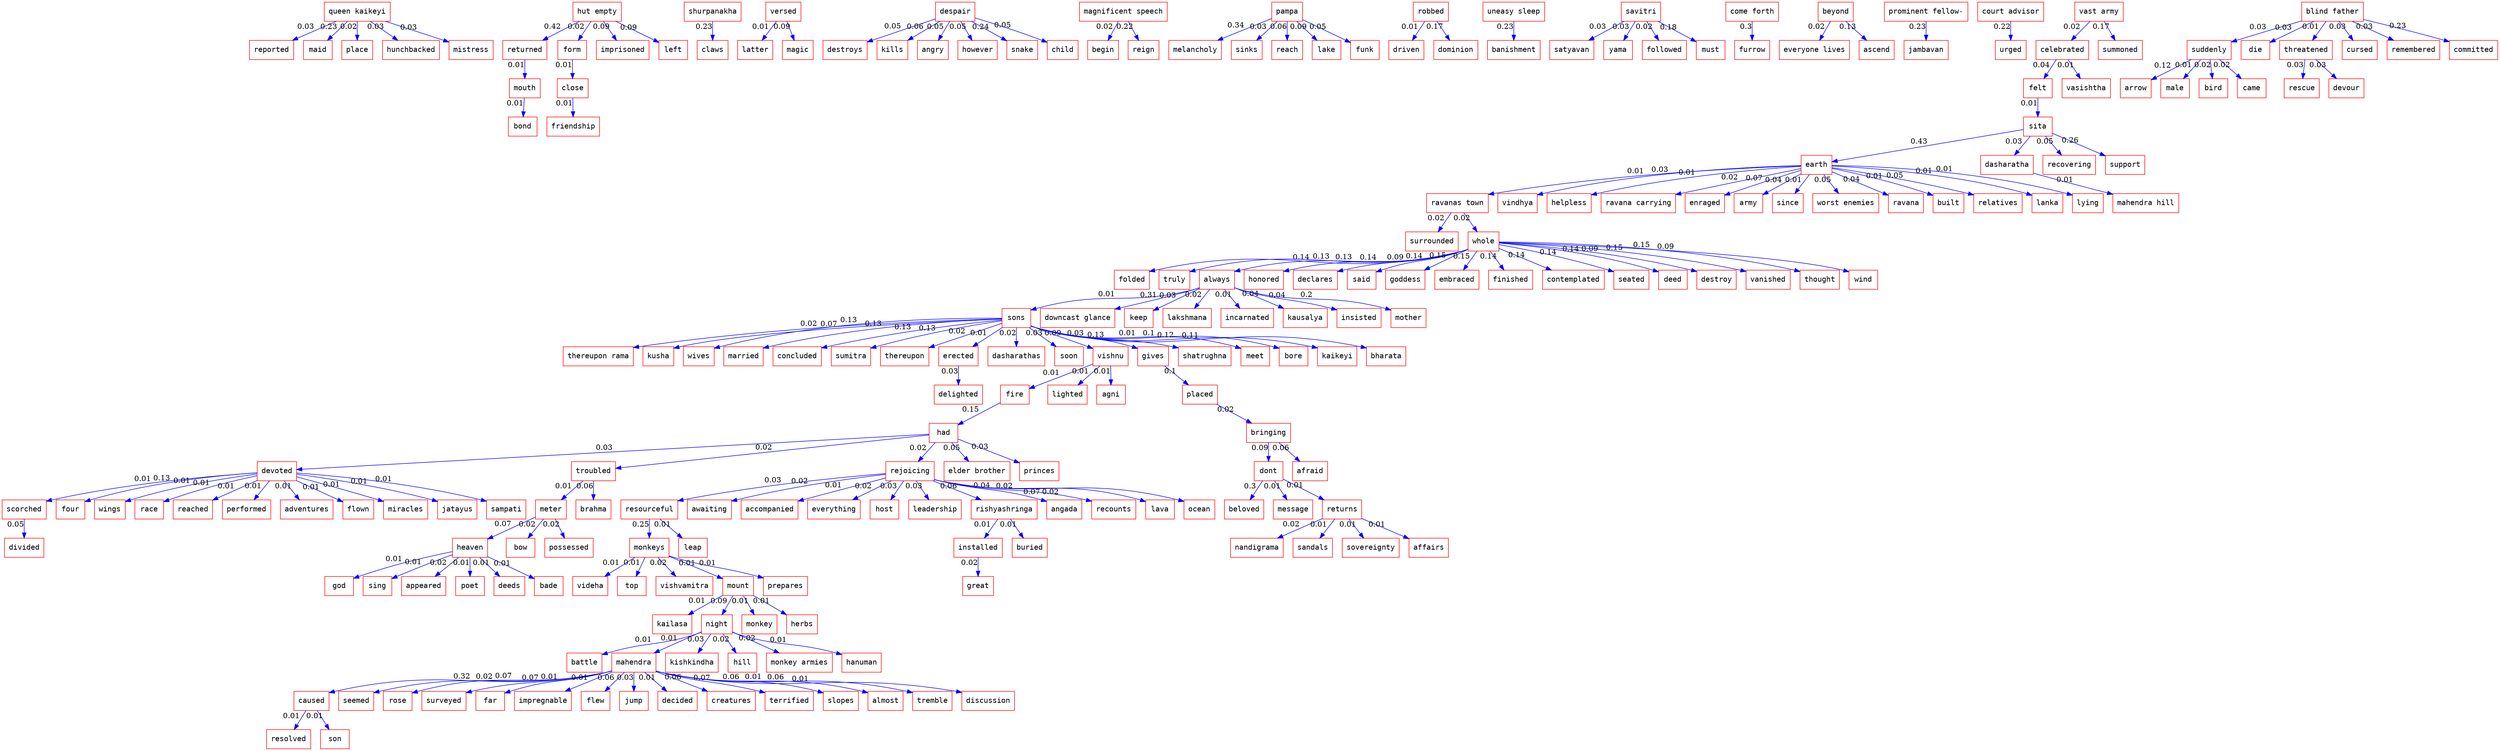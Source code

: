 strict digraph  {
	"queen kaikeyi"	 [color=red,
		fontname=courier,
		shape=box];
	reported	 [color=red,
		fontname=courier,
		shape=box];
	"queen kaikeyi" -> reported	 [color=blue,
		xlabel=0.03];
	maid	 [color=red,
		fontname=courier,
		shape=box];
	"queen kaikeyi" -> maid	 [color=blue,
		xlabel=0.23];
	place	 [color=red,
		fontname=courier,
		shape=box];
	"queen kaikeyi" -> place	 [color=blue,
		xlabel=0.02];
	hunchbacked	 [color=red,
		fontname=courier,
		shape=box];
	"queen kaikeyi" -> hunchbacked	 [color=blue,
		xlabel=0.03];
	mistress	 [color=red,
		fontname=courier,
		shape=box];
	"queen kaikeyi" -> mistress	 [color=blue,
		xlabel=0.03];
	"hut empty"	 [color=red,
		fontname=courier,
		shape=box];
	returned	 [color=red,
		fontname=courier,
		shape=box];
	"hut empty" -> returned	 [color=blue,
		xlabel=0.42];
	form	 [color=red,
		fontname=courier,
		shape=box];
	"hut empty" -> form	 [color=blue,
		xlabel=0.02];
	imprisoned	 [color=red,
		fontname=courier,
		shape=box];
	"hut empty" -> imprisoned	 [color=blue,
		xlabel=0.09];
	left	 [color=red,
		fontname=courier,
		shape=box];
	"hut empty" -> left	 [color=blue,
		xlabel=0.09];
	mouth	 [color=red,
		fontname=courier,
		shape=box];
	returned -> mouth	 [color=blue,
		xlabel=0.01];
	close	 [color=red,
		fontname=courier,
		shape=box];
	form -> close	 [color=blue,
		xlabel=0.01];
	bond	 [color=red,
		fontname=courier,
		shape=box];
	mouth -> bond	 [color=blue,
		xlabel=0.01];
	friendship	 [color=red,
		fontname=courier,
		shape=box];
	close -> friendship	 [color=blue,
		xlabel=0.01];
	shurpanakha	 [color=red,
		fontname=courier,
		shape=box];
	claws	 [color=red,
		fontname=courier,
		shape=box];
	shurpanakha -> claws	 [color=blue,
		xlabel=0.23];
	versed	 [color=red,
		fontname=courier,
		shape=box];
	latter	 [color=red,
		fontname=courier,
		shape=box];
	versed -> latter	 [color=blue,
		xlabel=0.01];
	magic	 [color=red,
		fontname=courier,
		shape=box];
	versed -> magic	 [color=blue,
		xlabel=0.09];
	despair	 [color=red,
		fontname=courier,
		shape=box];
	destroys	 [color=red,
		fontname=courier,
		shape=box];
	despair -> destroys	 [color=blue,
		xlabel=0.05];
	kills	 [color=red,
		fontname=courier,
		shape=box];
	despair -> kills	 [color=blue,
		xlabel=0.06];
	angry	 [color=red,
		fontname=courier,
		shape=box];
	despair -> angry	 [color=blue,
		xlabel=0.05];
	however	 [color=red,
		fontname=courier,
		shape=box];
	despair -> however	 [color=blue,
		xlabel=0.05];
	snake	 [color=red,
		fontname=courier,
		shape=box];
	despair -> snake	 [color=blue,
		xlabel=0.24];
	child	 [color=red,
		fontname=courier,
		shape=box];
	despair -> child	 [color=blue,
		xlabel=0.05];
	"magnificent speech"	 [color=red,
		fontname=courier,
		shape=box];
	begin	 [color=red,
		fontname=courier,
		shape=box];
	"magnificent speech" -> begin	 [color=blue,
		xlabel=0.02];
	reign	 [color=red,
		fontname=courier,
		shape=box];
	"magnificent speech" -> reign	 [color=blue,
		xlabel=0.22];
	pampa	 [color=red,
		fontname=courier,
		shape=box];
	melancholy	 [color=red,
		fontname=courier,
		shape=box];
	pampa -> melancholy	 [color=blue,
		xlabel=0.34];
	sinks	 [color=red,
		fontname=courier,
		shape=box];
	pampa -> sinks	 [color=blue,
		xlabel=0.03];
	reach	 [color=red,
		fontname=courier,
		shape=box];
	pampa -> reach	 [color=blue,
		xlabel=0.06];
	lake	 [color=red,
		fontname=courier,
		shape=box];
	pampa -> lake	 [color=blue,
		xlabel=0.09];
	funk	 [color=red,
		fontname=courier,
		shape=box];
	pampa -> funk	 [color=blue,
		xlabel=0.05];
	robbed	 [color=red,
		fontname=courier,
		shape=box];
	driven	 [color=red,
		fontname=courier,
		shape=box];
	robbed -> driven	 [color=blue,
		xlabel=0.01];
	dominion	 [color=red,
		fontname=courier,
		shape=box];
	robbed -> dominion	 [color=blue,
		xlabel=0.17];
	"uneasy sleep"	 [color=red,
		fontname=courier,
		shape=box];
	banishment	 [color=red,
		fontname=courier,
		shape=box];
	"uneasy sleep" -> banishment	 [color=blue,
		xlabel=0.23];
	savitri	 [color=red,
		fontname=courier,
		shape=box];
	satyavan	 [color=red,
		fontname=courier,
		shape=box];
	savitri -> satyavan	 [color=blue,
		xlabel=0.03];
	yama	 [color=red,
		fontname=courier,
		shape=box];
	savitri -> yama	 [color=blue,
		xlabel=0.03];
	followed	 [color=red,
		fontname=courier,
		shape=box];
	savitri -> followed	 [color=blue,
		xlabel=0.02];
	must	 [color=red,
		fontname=courier,
		shape=box];
	savitri -> must	 [color=blue,
		xlabel=0.18];
	"come forth"	 [color=red,
		fontname=courier,
		shape=box];
	furrow	 [color=red,
		fontname=courier,
		shape=box];
	"come forth" -> furrow	 [color=blue,
		xlabel=0.3];
	beyond	 [color=red,
		fontname=courier,
		shape=box];
	"everyone lives"	 [color=red,
		fontname=courier,
		shape=box];
	beyond -> "everyone lives"	 [color=blue,
		xlabel=0.02];
	ascend	 [color=red,
		fontname=courier,
		shape=box];
	beyond -> ascend	 [color=blue,
		xlabel=0.13];
	"prominent fellow-"	 [color=red,
		fontname=courier,
		shape=box];
	jambavan	 [color=red,
		fontname=courier,
		shape=box];
	"prominent fellow-" -> jambavan	 [color=blue,
		xlabel=0.23];
	"court advisor"	 [color=red,
		fontname=courier,
		shape=box];
	urged	 [color=red,
		fontname=courier,
		shape=box];
	"court advisor" -> urged	 [color=blue,
		xlabel=0.22];
	"vast army"	 [color=red,
		fontname=courier,
		shape=box];
	celebrated	 [color=red,
		fontname=courier,
		shape=box];
	"vast army" -> celebrated	 [color=blue,
		xlabel=0.02];
	summoned	 [color=red,
		fontname=courier,
		shape=box];
	"vast army" -> summoned	 [color=blue,
		xlabel=0.17];
	felt	 [color=red,
		fontname=courier,
		shape=box];
	celebrated -> felt	 [color=blue,
		xlabel=0.04];
	vasishtha	 [color=red,
		fontname=courier,
		shape=box];
	celebrated -> vasishtha	 [color=blue,
		xlabel=0.01];
	sita	 [color=red,
		fontname=courier,
		shape=box];
	felt -> sita	 [color=blue,
		xlabel=0.01];
	earth	 [color=red,
		fontname=courier,
		shape=box];
	sita -> earth	 [color=blue,
		xlabel=0.43];
	dasharatha	 [color=red,
		fontname=courier,
		shape=box];
	sita -> dasharatha	 [color=blue,
		xlabel=0.03];
	recovering	 [color=red,
		fontname=courier,
		shape=box];
	sita -> recovering	 [color=blue,
		xlabel=0.05];
	support	 [color=red,
		fontname=courier,
		shape=box];
	sita -> support	 [color=blue,
		xlabel=0.26];
	"ravanas town"	 [color=red,
		fontname=courier,
		shape=box];
	earth -> "ravanas town"	 [color=blue,
		xlabel=0.01];
	vindhya	 [color=red,
		fontname=courier,
		shape=box];
	earth -> vindhya	 [color=blue,
		xlabel=0.03];
	helpless	 [color=red,
		fontname=courier,
		shape=box];
	earth -> helpless	 [color=blue,
		xlabel=0.01];
	"ravana carrying"	 [color=red,
		fontname=courier,
		shape=box];
	earth -> "ravana carrying"	 [color=blue,
		xlabel=0.02];
	enraged	 [color=red,
		fontname=courier,
		shape=box];
	earth -> enraged	 [color=blue,
		xlabel=0.07];
	army	 [color=red,
		fontname=courier,
		shape=box];
	earth -> army	 [color=blue,
		xlabel=0.04];
	since	 [color=red,
		fontname=courier,
		shape=box];
	earth -> since	 [color=blue,
		xlabel=0.01];
	"worst enemies"	 [color=red,
		fontname=courier,
		shape=box];
	earth -> "worst enemies"	 [color=blue,
		xlabel=0.05];
	ravana	 [color=red,
		fontname=courier,
		shape=box];
	earth -> ravana	 [color=blue,
		xlabel=0.04];
	built	 [color=red,
		fontname=courier,
		shape=box];
	earth -> built	 [color=blue,
		xlabel=0.01];
	relatives	 [color=red,
		fontname=courier,
		shape=box];
	earth -> relatives	 [color=blue,
		xlabel=0.05];
	lanka	 [color=red,
		fontname=courier,
		shape=box];
	earth -> lanka	 [color=blue,
		xlabel=0.01];
	lying	 [color=red,
		fontname=courier,
		shape=box];
	earth -> lying	 [color=blue,
		xlabel=0.01];
	"mahendra hill"	 [color=red,
		fontname=courier,
		shape=box];
	dasharatha -> "mahendra hill"	 [color=blue,
		xlabel=0.01];
	surrounded	 [color=red,
		fontname=courier,
		shape=box];
	"ravanas town" -> surrounded	 [color=blue,
		xlabel=0.02];
	whole	 [color=red,
		fontname=courier,
		shape=box];
	"ravanas town" -> whole	 [color=blue,
		xlabel=0.02];
	folded	 [color=red,
		fontname=courier,
		shape=box];
	whole -> folded	 [color=blue,
		xlabel=0.14];
	truly	 [color=red,
		fontname=courier,
		shape=box];
	whole -> truly	 [color=blue,
		xlabel=0.13];
	always	 [color=red,
		fontname=courier,
		shape=box];
	whole -> always	 [color=blue,
		xlabel=0.13];
	honored	 [color=red,
		fontname=courier,
		shape=box];
	whole -> honored	 [color=blue,
		xlabel=0.14];
	declares	 [color=red,
		fontname=courier,
		shape=box];
	whole -> declares	 [color=blue,
		xlabel=0.09];
	said	 [color=red,
		fontname=courier,
		shape=box];
	whole -> said	 [color=blue,
		xlabel=0.14];
	goddess	 [color=red,
		fontname=courier,
		shape=box];
	whole -> goddess	 [color=blue,
		xlabel=0.15];
	embraced	 [color=red,
		fontname=courier,
		shape=box];
	whole -> embraced	 [color=blue,
		xlabel=0.15];
	finished	 [color=red,
		fontname=courier,
		shape=box];
	whole -> finished	 [color=blue,
		xlabel=0.14];
	contemplated	 [color=red,
		fontname=courier,
		shape=box];
	whole -> contemplated	 [color=blue,
		xlabel=0.14];
	seated	 [color=red,
		fontname=courier,
		shape=box];
	whole -> seated	 [color=blue,
		xlabel=0.14];
	deed	 [color=red,
		fontname=courier,
		shape=box];
	whole -> deed	 [color=blue,
		xlabel=0.14];
	destroy	 [color=red,
		fontname=courier,
		shape=box];
	whole -> destroy	 [color=blue,
		xlabel=0.09];
	vanished	 [color=red,
		fontname=courier,
		shape=box];
	whole -> vanished	 [color=blue,
		xlabel=0.15];
	thought	 [color=red,
		fontname=courier,
		shape=box];
	whole -> thought	 [color=blue,
		xlabel=0.15];
	wind	 [color=red,
		fontname=courier,
		shape=box];
	whole -> wind	 [color=blue,
		xlabel=0.09];
	sons	 [color=red,
		fontname=courier,
		shape=box];
	always -> sons	 [color=blue,
		xlabel=0.01];
	"downcast glance"	 [color=red,
		fontname=courier,
		shape=box];
	always -> "downcast glance"	 [color=blue,
		xlabel=0.31];
	keep	 [color=red,
		fontname=courier,
		shape=box];
	always -> keep	 [color=blue,
		xlabel=0.03];
	lakshmana	 [color=red,
		fontname=courier,
		shape=box];
	always -> lakshmana	 [color=blue,
		xlabel=0.02];
	incarnated	 [color=red,
		fontname=courier,
		shape=box];
	always -> incarnated	 [color=blue,
		xlabel=0.01];
	kausalya	 [color=red,
		fontname=courier,
		shape=box];
	always -> kausalya	 [color=blue,
		xlabel=0.04];
	insisted	 [color=red,
		fontname=courier,
		shape=box];
	always -> insisted	 [color=blue,
		xlabel=0.04];
	mother	 [color=red,
		fontname=courier,
		shape=box];
	always -> mother	 [color=blue,
		xlabel=0.2];
	"thereupon rama"	 [color=red,
		fontname=courier,
		shape=box];
	sons -> "thereupon rama"	 [color=blue,
		xlabel=0.02];
	kusha	 [color=red,
		fontname=courier,
		shape=box];
	sons -> kusha	 [color=blue,
		xlabel=0.07];
	wives	 [color=red,
		fontname=courier,
		shape=box];
	sons -> wives	 [color=blue,
		xlabel=0.13];
	married	 [color=red,
		fontname=courier,
		shape=box];
	sons -> married	 [color=blue,
		xlabel=0.13];
	concluded	 [color=red,
		fontname=courier,
		shape=box];
	sons -> concluded	 [color=blue,
		xlabel=0.13];
	sumitra	 [color=red,
		fontname=courier,
		shape=box];
	sons -> sumitra	 [color=blue,
		xlabel=0.13];
	thereupon	 [color=red,
		fontname=courier,
		shape=box];
	sons -> thereupon	 [color=blue,
		xlabel=0.02];
	erected	 [color=red,
		fontname=courier,
		shape=box];
	sons -> erected	 [color=blue,
		xlabel=0.01];
	dasharathas	 [color=red,
		fontname=courier,
		shape=box];
	sons -> dasharathas	 [color=blue,
		xlabel=0.02];
	soon	 [color=red,
		fontname=courier,
		shape=box];
	sons -> soon	 [color=blue,
		xlabel=0.03];
	vishnu	 [color=red,
		fontname=courier,
		shape=box];
	sons -> vishnu	 [color=blue,
		xlabel=0.09];
	gives	 [color=red,
		fontname=courier,
		shape=box];
	sons -> gives	 [color=blue,
		xlabel=0.03];
	shatrughna	 [color=red,
		fontname=courier,
		shape=box];
	sons -> shatrughna	 [color=blue,
		xlabel=0.13];
	meet	 [color=red,
		fontname=courier,
		shape=box];
	sons -> meet	 [color=blue,
		xlabel=0.01];
	bore	 [color=red,
		fontname=courier,
		shape=box];
	sons -> bore	 [color=blue,
		xlabel=0.1];
	kaikeyi	 [color=red,
		fontname=courier,
		shape=box];
	sons -> kaikeyi	 [color=blue,
		xlabel=0.12];
	bharata	 [color=red,
		fontname=courier,
		shape=box];
	sons -> bharata	 [color=blue,
		xlabel=0.11];
	delighted	 [color=red,
		fontname=courier,
		shape=box];
	erected -> delighted	 [color=blue,
		xlabel=0.03];
	fire	 [color=red,
		fontname=courier,
		shape=box];
	vishnu -> fire	 [color=blue,
		xlabel=0.01];
	lighted	 [color=red,
		fontname=courier,
		shape=box];
	vishnu -> lighted	 [color=blue,
		xlabel=0.01];
	agni	 [color=red,
		fontname=courier,
		shape=box];
	vishnu -> agni	 [color=blue,
		xlabel=0.01];
	placed	 [color=red,
		fontname=courier,
		shape=box];
	gives -> placed	 [color=blue,
		xlabel=0.1];
	had	 [color=red,
		fontname=courier,
		shape=box];
	fire -> had	 [color=blue,
		xlabel=0.15];
	devoted	 [color=red,
		fontname=courier,
		shape=box];
	had -> devoted	 [color=blue,
		xlabel=0.03];
	troubled	 [color=red,
		fontname=courier,
		shape=box];
	had -> troubled	 [color=blue,
		xlabel=0.02];
	rejoicing	 [color=red,
		fontname=courier,
		shape=box];
	had -> rejoicing	 [color=blue,
		xlabel=0.02];
	"elder brother"	 [color=red,
		fontname=courier,
		shape=box];
	had -> "elder brother"	 [color=blue,
		xlabel=0.05];
	princes	 [color=red,
		fontname=courier,
		shape=box];
	had -> princes	 [color=blue,
		xlabel=0.03];
	scorched	 [color=red,
		fontname=courier,
		shape=box];
	devoted -> scorched	 [color=blue,
		xlabel=0.01];
	four	 [color=red,
		fontname=courier,
		shape=box];
	devoted -> four	 [color=blue,
		xlabel=0.13];
	wings	 [color=red,
		fontname=courier,
		shape=box];
	devoted -> wings	 [color=blue,
		xlabel=0.01];
	race	 [color=red,
		fontname=courier,
		shape=box];
	devoted -> race	 [color=blue,
		xlabel=0.01];
	reached	 [color=red,
		fontname=courier,
		shape=box];
	devoted -> reached	 [color=blue,
		xlabel=0.01];
	performed	 [color=red,
		fontname=courier,
		shape=box];
	devoted -> performed	 [color=blue,
		xlabel=0.01];
	adventures	 [color=red,
		fontname=courier,
		shape=box];
	devoted -> adventures	 [color=blue,
		xlabel=0.01];
	flown	 [color=red,
		fontname=courier,
		shape=box];
	devoted -> flown	 [color=blue,
		xlabel=0.01];
	miracles	 [color=red,
		fontname=courier,
		shape=box];
	devoted -> miracles	 [color=blue,
		xlabel=0.01];
	jatayus	 [color=red,
		fontname=courier,
		shape=box];
	devoted -> jatayus	 [color=blue,
		xlabel=0.01];
	sampati	 [color=red,
		fontname=courier,
		shape=box];
	devoted -> sampati	 [color=blue,
		xlabel=0.01];
	meter	 [color=red,
		fontname=courier,
		shape=box];
	troubled -> meter	 [color=blue,
		xlabel=0.01];
	brahma	 [color=red,
		fontname=courier,
		shape=box];
	troubled -> brahma	 [color=blue,
		xlabel=0.06];
	resourceful	 [color=red,
		fontname=courier,
		shape=box];
	rejoicing -> resourceful	 [color=blue,
		xlabel=0.03];
	awaiting	 [color=red,
		fontname=courier,
		shape=box];
	rejoicing -> awaiting	 [color=blue,
		xlabel=0.02];
	accompanied	 [color=red,
		fontname=courier,
		shape=box];
	rejoicing -> accompanied	 [color=blue,
		xlabel=0.01];
	everything	 [color=red,
		fontname=courier,
		shape=box];
	rejoicing -> everything	 [color=blue,
		xlabel=0.02];
	host	 [color=red,
		fontname=courier,
		shape=box];
	rejoicing -> host	 [color=blue,
		xlabel=0.03];
	leadership	 [color=red,
		fontname=courier,
		shape=box];
	rejoicing -> leadership	 [color=blue,
		xlabel=0.03];
	rishyashringa	 [color=red,
		fontname=courier,
		shape=box];
	rejoicing -> rishyashringa	 [color=blue,
		xlabel=0.06];
	angada	 [color=red,
		fontname=courier,
		shape=box];
	rejoicing -> angada	 [color=blue,
		xlabel=0.04];
	recounts	 [color=red,
		fontname=courier,
		shape=box];
	rejoicing -> recounts	 [color=blue,
		xlabel=0.02];
	lava	 [color=red,
		fontname=courier,
		shape=box];
	rejoicing -> lava	 [color=blue,
		xlabel=0.07];
	ocean	 [color=red,
		fontname=courier,
		shape=box];
	rejoicing -> ocean	 [color=blue,
		xlabel=0.02];
	divided	 [color=red,
		fontname=courier,
		shape=box];
	scorched -> divided	 [color=blue,
		xlabel=0.05];
	heaven	 [color=red,
		fontname=courier,
		shape=box];
	meter -> heaven	 [color=blue,
		xlabel=0.07];
	bow	 [color=red,
		fontname=courier,
		shape=box];
	meter -> bow	 [color=blue,
		xlabel=0.02];
	possessed	 [color=red,
		fontname=courier,
		shape=box];
	meter -> possessed	 [color=blue,
		xlabel=0.02];
	god	 [color=red,
		fontname=courier,
		shape=box];
	heaven -> god	 [color=blue,
		xlabel=0.01];
	sing	 [color=red,
		fontname=courier,
		shape=box];
	heaven -> sing	 [color=blue,
		xlabel=0.01];
	appeared	 [color=red,
		fontname=courier,
		shape=box];
	heaven -> appeared	 [color=blue,
		xlabel=0.02];
	poet	 [color=red,
		fontname=courier,
		shape=box];
	heaven -> poet	 [color=blue,
		xlabel=0.01];
	deeds	 [color=red,
		fontname=courier,
		shape=box];
	heaven -> deeds	 [color=blue,
		xlabel=0.01];
	bade	 [color=red,
		fontname=courier,
		shape=box];
	heaven -> bade	 [color=blue,
		xlabel=0.01];
	monkeys	 [color=red,
		fontname=courier,
		shape=box];
	resourceful -> monkeys	 [color=blue,
		xlabel=0.25];
	leap	 [color=red,
		fontname=courier,
		shape=box];
	resourceful -> leap	 [color=blue,
		xlabel=0.01];
	installed	 [color=red,
		fontname=courier,
		shape=box];
	rishyashringa -> installed	 [color=blue,
		xlabel=0.01];
	buried	 [color=red,
		fontname=courier,
		shape=box];
	rishyashringa -> buried	 [color=blue,
		xlabel=0.01];
	videha	 [color=red,
		fontname=courier,
		shape=box];
	monkeys -> videha	 [color=blue,
		xlabel=0.01];
	top	 [color=red,
		fontname=courier,
		shape=box];
	monkeys -> top	 [color=blue,
		xlabel=0.01];
	vishvamitra	 [color=red,
		fontname=courier,
		shape=box];
	monkeys -> vishvamitra	 [color=blue,
		xlabel=0.02];
	mount	 [color=red,
		fontname=courier,
		shape=box];
	monkeys -> mount	 [color=blue,
		xlabel=0.01];
	prepares	 [color=red,
		fontname=courier,
		shape=box];
	monkeys -> prepares	 [color=blue,
		xlabel=0.01];
	kailasa	 [color=red,
		fontname=courier,
		shape=box];
	mount -> kailasa	 [color=blue,
		xlabel=0.01];
	night	 [color=red,
		fontname=courier,
		shape=box];
	mount -> night	 [color=blue,
		xlabel=0.09];
	monkey	 [color=red,
		fontname=courier,
		shape=box];
	mount -> monkey	 [color=blue,
		xlabel=0.01];
	herbs	 [color=red,
		fontname=courier,
		shape=box];
	mount -> herbs	 [color=blue,
		xlabel=0.01];
	battle	 [color=red,
		fontname=courier,
		shape=box];
	night -> battle	 [color=blue,
		xlabel=0.01];
	mahendra	 [color=red,
		fontname=courier,
		shape=box];
	night -> mahendra	 [color=blue,
		xlabel=0.01];
	kishkindha	 [color=red,
		fontname=courier,
		shape=box];
	night -> kishkindha	 [color=blue,
		xlabel=0.03];
	hill	 [color=red,
		fontname=courier,
		shape=box];
	night -> hill	 [color=blue,
		xlabel=0.02];
	"monkey armies"	 [color=red,
		fontname=courier,
		shape=box];
	night -> "monkey armies"	 [color=blue,
		xlabel=0.02];
	hanuman	 [color=red,
		fontname=courier,
		shape=box];
	night -> hanuman	 [color=blue,
		xlabel=0.01];
	caused	 [color=red,
		fontname=courier,
		shape=box];
	mahendra -> caused	 [color=blue,
		xlabel=0.32];
	seemed	 [color=red,
		fontname=courier,
		shape=box];
	mahendra -> seemed	 [color=blue,
		xlabel=0.02];
	rose	 [color=red,
		fontname=courier,
		shape=box];
	mahendra -> rose	 [color=blue,
		xlabel=0.07];
	surveyed	 [color=red,
		fontname=courier,
		shape=box];
	mahendra -> surveyed	 [color=blue,
		xlabel=0.07];
	far	 [color=red,
		fontname=courier,
		shape=box];
	mahendra -> far	 [color=blue,
		xlabel=0.01];
	impregnable	 [color=red,
		fontname=courier,
		shape=box];
	mahendra -> impregnable	 [color=blue,
		xlabel=0.01];
	flew	 [color=red,
		fontname=courier,
		shape=box];
	mahendra -> flew	 [color=blue,
		xlabel=0.06];
	jump	 [color=red,
		fontname=courier,
		shape=box];
	mahendra -> jump	 [color=blue,
		xlabel=0.03];
	decided	 [color=red,
		fontname=courier,
		shape=box];
	mahendra -> decided	 [color=blue,
		xlabel=0.01];
	creatures	 [color=red,
		fontname=courier,
		shape=box];
	mahendra -> creatures	 [color=blue,
		xlabel=0.06];
	terrified	 [color=red,
		fontname=courier,
		shape=box];
	mahendra -> terrified	 [color=blue,
		xlabel=0.07];
	slopes	 [color=red,
		fontname=courier,
		shape=box];
	mahendra -> slopes	 [color=blue,
		xlabel=0.06];
	almost	 [color=red,
		fontname=courier,
		shape=box];
	mahendra -> almost	 [color=blue,
		xlabel=0.01];
	tremble	 [color=red,
		fontname=courier,
		shape=box];
	mahendra -> tremble	 [color=blue,
		xlabel=0.06];
	discussion	 [color=red,
		fontname=courier,
		shape=box];
	mahendra -> discussion	 [color=blue,
		xlabel=0.01];
	resolved	 [color=red,
		fontname=courier,
		shape=box];
	caused -> resolved	 [color=blue,
		xlabel=0.01];
	son	 [color=red,
		fontname=courier,
		shape=box];
	caused -> son	 [color=blue,
		xlabel=0.01];
	great	 [color=red,
		fontname=courier,
		shape=box];
	installed -> great	 [color=blue,
		xlabel=0.02];
	bringing	 [color=red,
		fontname=courier,
		shape=box];
	placed -> bringing	 [color=blue,
		xlabel=0.02];
	dont	 [color=red,
		fontname=courier,
		shape=box];
	bringing -> dont	 [color=blue,
		xlabel=0.09];
	afraid	 [color=red,
		fontname=courier,
		shape=box];
	bringing -> afraid	 [color=blue,
		xlabel=0.06];
	beloved	 [color=red,
		fontname=courier,
		shape=box];
	dont -> beloved	 [color=blue,
		xlabel=0.3];
	message	 [color=red,
		fontname=courier,
		shape=box];
	dont -> message	 [color=blue,
		xlabel=0.01];
	returns	 [color=red,
		fontname=courier,
		shape=box];
	dont -> returns	 [color=blue,
		xlabel=0.01];
	nandigrama	 [color=red,
		fontname=courier,
		shape=box];
	returns -> nandigrama	 [color=blue,
		xlabel=0.02];
	sandals	 [color=red,
		fontname=courier,
		shape=box];
	returns -> sandals	 [color=blue,
		xlabel=0.01];
	sovereignty	 [color=red,
		fontname=courier,
		shape=box];
	returns -> sovereignty	 [color=blue,
		xlabel=0.01];
	affairs	 [color=red,
		fontname=courier,
		shape=box];
	returns -> affairs	 [color=blue,
		xlabel=0.01];
	"blind father"	 [color=red,
		fontname=courier,
		shape=box];
	suddenly	 [color=red,
		fontname=courier,
		shape=box];
	"blind father" -> suddenly	 [color=blue,
		xlabel=0.03];
	die	 [color=red,
		fontname=courier,
		shape=box];
	"blind father" -> die	 [color=blue,
		xlabel=0.03];
	threatened	 [color=red,
		fontname=courier,
		shape=box];
	"blind father" -> threatened	 [color=blue,
		xlabel=0.01];
	cursed	 [color=red,
		fontname=courier,
		shape=box];
	"blind father" -> cursed	 [color=blue,
		xlabel=0.03];
	remembered	 [color=red,
		fontname=courier,
		shape=box];
	"blind father" -> remembered	 [color=blue,
		xlabel=0.03];
	committed	 [color=red,
		fontname=courier,
		shape=box];
	"blind father" -> committed	 [color=blue,
		xlabel=0.23];
	arrow	 [color=red,
		fontname=courier,
		shape=box];
	suddenly -> arrow	 [color=blue,
		xlabel=0.12];
	male	 [color=red,
		fontname=courier,
		shape=box];
	suddenly -> male	 [color=blue,
		xlabel=0.01];
	bird	 [color=red,
		fontname=courier,
		shape=box];
	suddenly -> bird	 [color=blue,
		xlabel=0.02];
	came	 [color=red,
		fontname=courier,
		shape=box];
	suddenly -> came	 [color=blue,
		xlabel=0.02];
	rescue	 [color=red,
		fontname=courier,
		shape=box];
	threatened -> rescue	 [color=blue,
		xlabel=0.03];
	devour	 [color=red,
		fontname=courier,
		shape=box];
	threatened -> devour	 [color=blue,
		xlabel=0.03];
}
